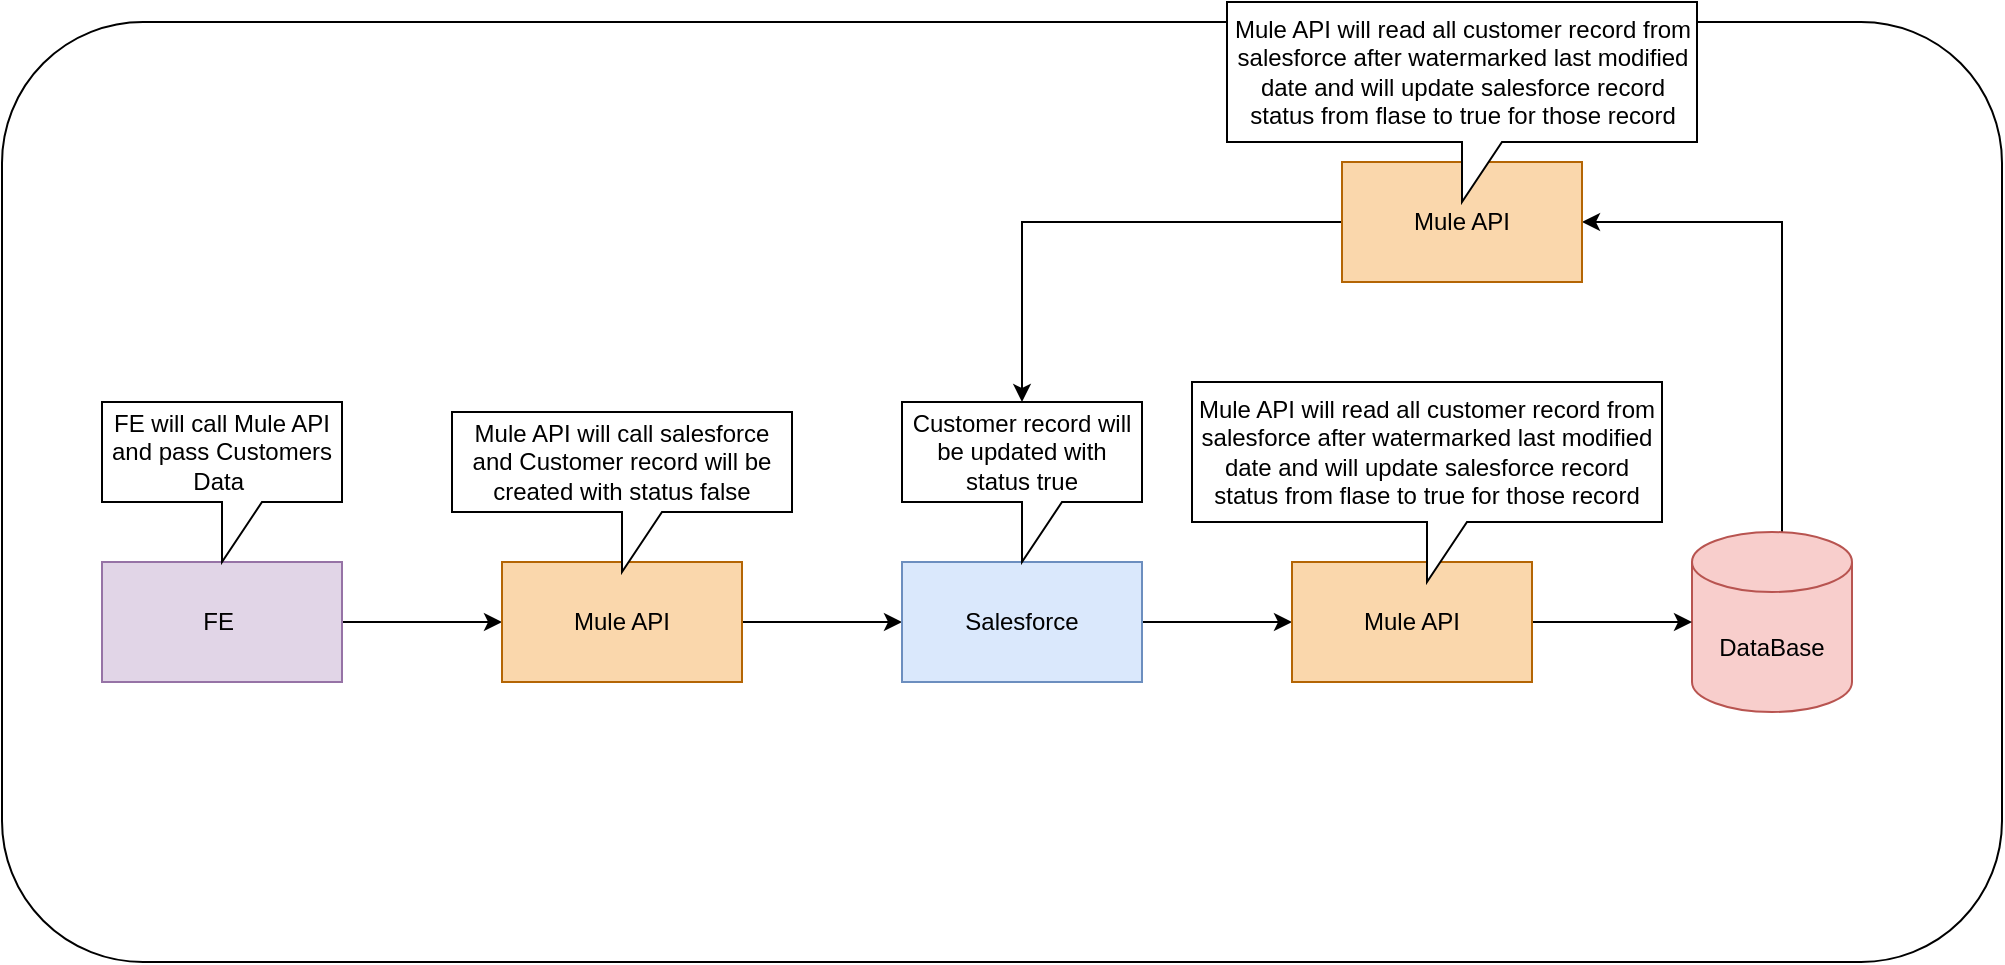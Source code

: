 <mxfile version="17.4.2" type="device"><diagram id="3m8PBPKtGcPKUXNfdyPv" name="Page-1"><mxGraphModel dx="782" dy="421" grid="1" gridSize="10" guides="1" tooltips="1" connect="1" arrows="1" fold="1" page="1" pageScale="1" pageWidth="1100" pageHeight="1700" math="0" shadow="0"><root><mxCell id="0"/><mxCell id="1" parent="0"/><mxCell id="mnxVs0s6GBGydfu0grei-13" value="" style="rounded=1;whiteSpace=wrap;html=1;" parent="1" vertex="1"><mxGeometry x="40" y="240" width="1000" height="470" as="geometry"/></mxCell><mxCell id="mnxVs0s6GBGydfu0grei-14" value="" style="edgeStyle=orthogonalEdgeStyle;rounded=0;orthogonalLoop=1;jettySize=auto;html=1;" parent="1" source="mnxVs0s6GBGydfu0grei-15" target="mnxVs0s6GBGydfu0grei-17" edge="1"><mxGeometry relative="1" as="geometry"/></mxCell><mxCell id="mnxVs0s6GBGydfu0grei-15" value="FE&amp;nbsp;" style="rounded=0;whiteSpace=wrap;html=1;fillColor=#e1d5e7;strokeColor=#9673a6;" parent="1" vertex="1"><mxGeometry x="90" y="510" width="120" height="60" as="geometry"/></mxCell><mxCell id="mnxVs0s6GBGydfu0grei-16" value="" style="edgeStyle=orthogonalEdgeStyle;rounded=0;orthogonalLoop=1;jettySize=auto;html=1;" parent="1" source="mnxVs0s6GBGydfu0grei-17" target="mnxVs0s6GBGydfu0grei-18" edge="1"><mxGeometry relative="1" as="geometry"/></mxCell><mxCell id="mnxVs0s6GBGydfu0grei-17" value="Mule API" style="rounded=0;whiteSpace=wrap;html=1;fillColor=#fad7ac;strokeColor=#b46504;" parent="1" vertex="1"><mxGeometry x="290" y="510" width="120" height="60" as="geometry"/></mxCell><mxCell id="iv8ODj0cmQqyGohXBUSl-3" style="edgeStyle=orthogonalEdgeStyle;rounded=0;orthogonalLoop=1;jettySize=auto;html=1;" edge="1" parent="1" source="mnxVs0s6GBGydfu0grei-18" target="iv8ODj0cmQqyGohXBUSl-2"><mxGeometry relative="1" as="geometry"/></mxCell><mxCell id="mnxVs0s6GBGydfu0grei-18" value="Salesforce" style="rounded=0;whiteSpace=wrap;html=1;fillColor=#dae8fc;strokeColor=#6c8ebf;" parent="1" vertex="1"><mxGeometry x="490" y="510" width="120" height="60" as="geometry"/></mxCell><mxCell id="mnxVs0s6GBGydfu0grei-19" value="FE will call Mule API and pass Customers Data&amp;nbsp;" style="shape=callout;whiteSpace=wrap;html=1;perimeter=calloutPerimeter;" parent="1" vertex="1"><mxGeometry x="90" y="430" width="120" height="80" as="geometry"/></mxCell><mxCell id="eQ7jWy5x988ace9P5ay6-3" value="Customer record will be updated with status true" style="shape=callout;whiteSpace=wrap;html=1;perimeter=calloutPerimeter;" parent="1" vertex="1"><mxGeometry x="490" y="430" width="120" height="80" as="geometry"/></mxCell><mxCell id="iv8ODj0cmQqyGohXBUSl-10" style="edgeStyle=orthogonalEdgeStyle;rounded=0;orthogonalLoop=1;jettySize=auto;html=1;entryX=1;entryY=0.5;entryDx=0;entryDy=0;" edge="1" parent="1" source="iv8ODj0cmQqyGohXBUSl-1" target="iv8ODj0cmQqyGohXBUSl-5"><mxGeometry relative="1" as="geometry"><Array as="points"><mxPoint x="930" y="340"/></Array></mxGeometry></mxCell><mxCell id="iv8ODj0cmQqyGohXBUSl-1" value="DataBase" style="shape=cylinder3;whiteSpace=wrap;html=1;boundedLbl=1;backgroundOutline=1;size=15;fillColor=#f8cecc;strokeColor=#b85450;" vertex="1" parent="1"><mxGeometry x="885" y="495" width="80" height="90" as="geometry"/></mxCell><mxCell id="iv8ODj0cmQqyGohXBUSl-4" style="edgeStyle=orthogonalEdgeStyle;rounded=0;orthogonalLoop=1;jettySize=auto;html=1;entryX=0;entryY=0.5;entryDx=0;entryDy=0;entryPerimeter=0;" edge="1" parent="1" source="iv8ODj0cmQqyGohXBUSl-2" target="iv8ODj0cmQqyGohXBUSl-1"><mxGeometry relative="1" as="geometry"/></mxCell><mxCell id="iv8ODj0cmQqyGohXBUSl-2" value="Mule API" style="rounded=0;whiteSpace=wrap;html=1;fillColor=#fad7ac;strokeColor=#b46504;" vertex="1" parent="1"><mxGeometry x="685" y="510" width="120" height="60" as="geometry"/></mxCell><mxCell id="iv8ODj0cmQqyGohXBUSl-11" style="edgeStyle=orthogonalEdgeStyle;rounded=0;orthogonalLoop=1;jettySize=auto;html=1;" edge="1" parent="1" source="iv8ODj0cmQqyGohXBUSl-5" target="eQ7jWy5x988ace9P5ay6-3"><mxGeometry relative="1" as="geometry"/></mxCell><mxCell id="iv8ODj0cmQqyGohXBUSl-5" value="Mule API" style="rounded=0;whiteSpace=wrap;html=1;fillColor=#fad7ac;strokeColor=#b46504;" vertex="1" parent="1"><mxGeometry x="710" y="310" width="120" height="60" as="geometry"/></mxCell><mxCell id="iv8ODj0cmQqyGohXBUSl-8" value="Mule API will read all customer record from salesforce after watermarked last modified date and will update salesforce record status from flase to true for those record" style="shape=callout;whiteSpace=wrap;html=1;perimeter=calloutPerimeter;" vertex="1" parent="1"><mxGeometry x="635" y="420" width="235" height="100" as="geometry"/></mxCell><mxCell id="iv8ODj0cmQqyGohXBUSl-12" value="Mule API will call salesforce and Customer record will be created with status false" style="shape=callout;whiteSpace=wrap;html=1;perimeter=calloutPerimeter;" vertex="1" parent="1"><mxGeometry x="265" y="435" width="170" height="80" as="geometry"/></mxCell><mxCell id="iv8ODj0cmQqyGohXBUSl-13" value="Mule API will read all customer record from salesforce after watermarked last modified date and will update salesforce record status from flase to true for those record" style="shape=callout;whiteSpace=wrap;html=1;perimeter=calloutPerimeter;" vertex="1" parent="1"><mxGeometry x="652.5" y="230" width="235" height="100" as="geometry"/></mxCell></root></mxGraphModel></diagram></mxfile>